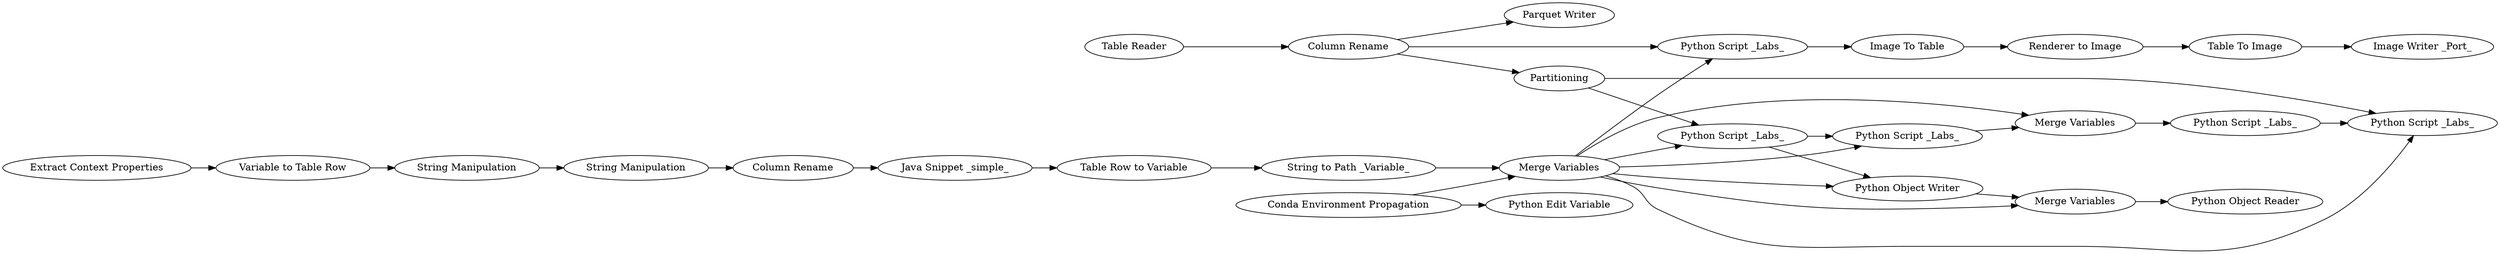 digraph {
	259 -> 2400
	105 -> 254
	247 -> 5
	5 -> 2401
	258 -> 259
	249 -> 250
	2402 -> 7
	105 -> 251
	46 -> 249
	250 -> 105
	251 -> 3
	104 -> 2405
	3 -> 2402
	254 -> 256
	105 -> 2402
	255 -> 252
	248 -> 46
	105 -> 252
	256 -> 255
	57 -> 48
	56 -> 57
	2401 -> 257
	105 -> 3
	6 -> 251
	251 -> 254
	48 -> 47
	6 -> 252
	105 -> 256
	47 -> 248
	105 -> 2401
	257 -> 258
	104 -> 105
	5 -> 6
	5 -> 2403
	247 [label="Table Reader"]
	57 [label="Variable to Table Row"]
	7 [label="Python Object Reader"]
	2401 [label="Python Script _Labs_"]
	252 [label="Python Script _Labs_"]
	105 [label="Merge Variables"]
	3 [label="Python Object Writer"]
	259 [label="Table To Image"]
	254 [label="Python Script _Labs_"]
	256 [label="Merge Variables"]
	56 [label="Extract Context Properties"]
	6 [label=Partitioning]
	2405 [label="Python Edit Variable"]
	48 [label="String Manipulation"]
	251 [label="Python Script _Labs_"]
	2403 [label="Parquet Writer"]
	47 [label="String Manipulation"]
	250 [label="String to Path _Variable_"]
	257 [label="Image To Table"]
	5 [label="Column Rename"]
	248 [label="Column Rename"]
	2400 [label="Image Writer _Port_"]
	104 [label="Conda Environment Propagation"]
	258 [label="Renderer to Image"]
	2402 [label="Merge Variables"]
	255 [label="Python Script _Labs_"]
	46 [label="Java Snippet _simple_"]
	249 [label="Table Row to Variable"]
	rankdir=LR
}
